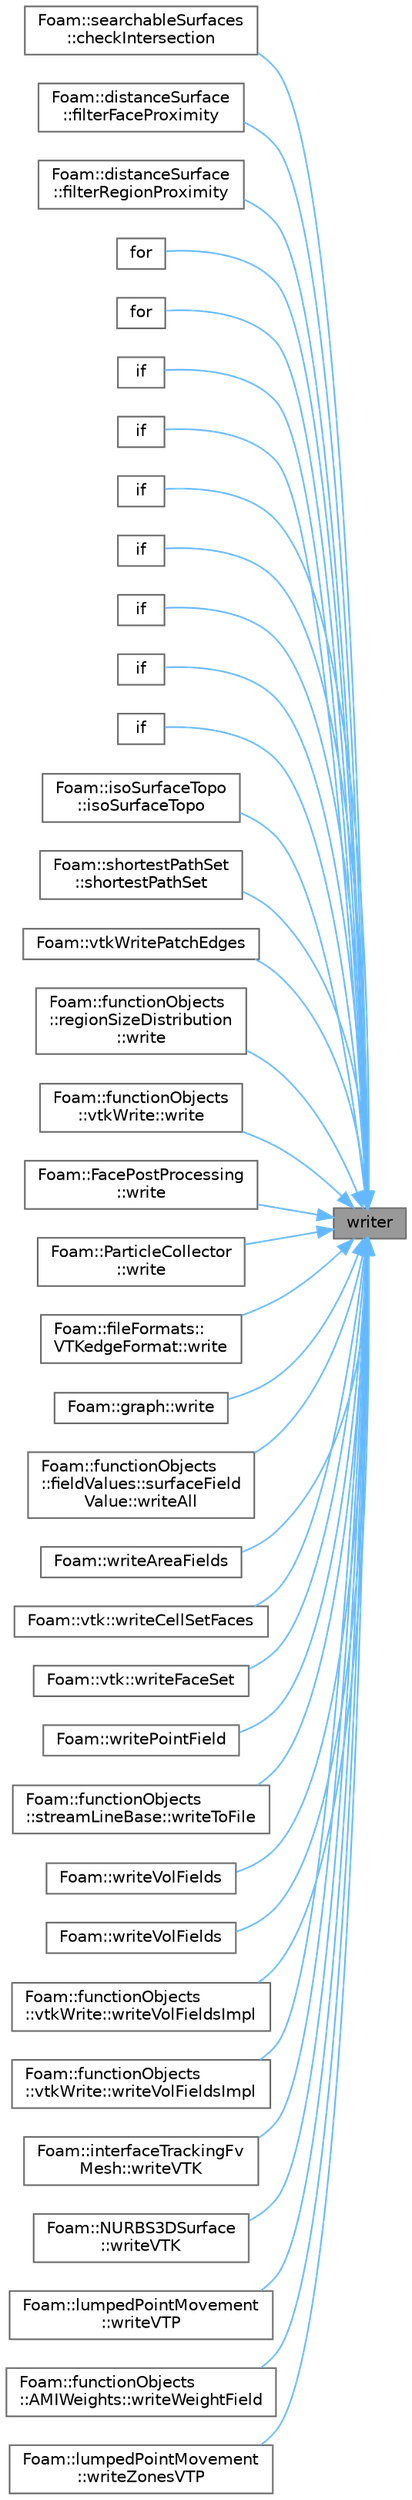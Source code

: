 digraph "writer"
{
 // LATEX_PDF_SIZE
  bgcolor="transparent";
  edge [fontname=Helvetica,fontsize=10,labelfontname=Helvetica,labelfontsize=10];
  node [fontname=Helvetica,fontsize=10,shape=box,height=0.2,width=0.4];
  rankdir="RL";
  Node1 [id="Node000001",label="writer",height=0.2,width=0.4,color="gray40", fillcolor="grey60", style="filled", fontcolor="black",tooltip=" "];
  Node1 -> Node2 [id="edge1_Node000001_Node000002",dir="back",color="steelblue1",style="solid",tooltip=" "];
  Node2 [id="Node000002",label="Foam::searchableSurfaces\l::checkIntersection",height=0.2,width=0.4,color="grey40", fillcolor="white", style="filled",URL="$classFoam_1_1searchableSurfaces.html#a3283074691c1cf3ab89349e10436da13",tooltip=" "];
  Node1 -> Node3 [id="edge2_Node000001_Node000003",dir="back",color="steelblue1",style="solid",tooltip=" "];
  Node3 [id="Node000003",label="Foam::distanceSurface\l::filterFaceProximity",height=0.2,width=0.4,color="grey40", fillcolor="white", style="filled",URL="$classFoam_1_1distanceSurface.html#a05ad6db6ac175c43c11411141ecc7653",tooltip=" "];
  Node1 -> Node4 [id="edge3_Node000001_Node000004",dir="back",color="steelblue1",style="solid",tooltip=" "];
  Node4 [id="Node000004",label="Foam::distanceSurface\l::filterRegionProximity",height=0.2,width=0.4,color="grey40", fillcolor="white", style="filled",URL="$classFoam_1_1distanceSurface.html#a270815836b789572d286ff87389019cd",tooltip=" "];
  Node1 -> Node5 [id="edge4_Node000001_Node000005",dir="back",color="steelblue1",style="solid",tooltip=" "];
  Node5 [id="Node000005",label="for",height=0.2,width=0.4,color="grey40", fillcolor="white", style="filled",URL="$convertProcessorPatches_8H.html#a9831daa47ab906d57fbbf61437bb2655",tooltip=" "];
  Node1 -> Node6 [id="edge5_Node000001_Node000006",dir="back",color="steelblue1",style="solid",tooltip=" "];
  Node6 [id="Node000006",label="for",height=0.2,width=0.4,color="grey40", fillcolor="white", style="filled",URL="$convertProcessorPatches_8H.html#a4b7c1d2363aedbe0f451742113febebd",tooltip=" "];
  Node1 -> Node7 [id="edge6_Node000001_Node000007",dir="back",color="steelblue1",style="solid",tooltip=" "];
  Node7 [id="Node000007",label="if",height=0.2,width=0.4,color="grey40", fillcolor="white", style="filled",URL="$convertSurfaceFields_8H.html#a81e748ade289457b75eea55fd4319104",tooltip=" "];
  Node1 -> Node8 [id="edge7_Node000001_Node000008",dir="back",color="steelblue1",style="solid",tooltip=" "];
  Node8 [id="Node000008",label="if",height=0.2,width=0.4,color="grey40", fillcolor="white", style="filled",URL="$foamToVTK_2convertAreaFields_8H.html#a6f277e5c2e8ef0b0eeb5e4dc10ba50e8",tooltip=" "];
  Node1 -> Node9 [id="edge8_Node000001_Node000009",dir="back",color="steelblue1",style="solid",tooltip=" "];
  Node9 [id="Node000009",label="if",height=0.2,width=0.4,color="grey40", fillcolor="white", style="filled",URL="$foamToVTK_2convertLagrangian_8H.html#a2ea68996ab7a8586ca968515b4de34c8",tooltip=" "];
  Node1 -> Node10 [id="edge9_Node000001_Node000010",dir="back",color="steelblue1",style="solid",tooltip=" "];
  Node10 [id="Node000010",label="if",height=0.2,width=0.4,color="grey40", fillcolor="white", style="filled",URL="$convertSurfaceFields_8H.html#a6bde4a1e80da8954743291a2aa189d2e",tooltip=" "];
  Node1 -> Node11 [id="edge10_Node000001_Node000011",dir="back",color="steelblue1",style="solid",tooltip=" "];
  Node11 [id="Node000011",label="if",height=0.2,width=0.4,color="grey40", fillcolor="white", style="filled",URL="$checkPatchTopology_8H.html#a4c5e1d5a8bd09f9d83e380986b646801",tooltip=" "];
  Node1 -> Node12 [id="edge11_Node000001_Node000012",dir="back",color="steelblue1",style="solid",tooltip=" "];
  Node12 [id="Node000012",label="if",height=0.2,width=0.4,color="grey40", fillcolor="white", style="filled",URL="$foamToVTK_2convertVolumeFields_8H.html#a4d350f5cf3a7f9961a5bb9bdfe70d35a",tooltip=" "];
  Node1 -> Node13 [id="edge12_Node000001_Node000013",dir="back",color="steelblue1",style="solid",tooltip=" "];
  Node13 [id="Node000013",label="if",height=0.2,width=0.4,color="grey40", fillcolor="white", style="filled",URL="$foamToVTK_2convertVolumeFields_8H.html#a02a1cf2d84cf4a50a3b13e9d554ecdea",tooltip=" "];
  Node1 -> Node14 [id="edge13_Node000001_Node000014",dir="back",color="steelblue1",style="solid",tooltip=" "];
  Node14 [id="Node000014",label="Foam::isoSurfaceTopo\l::isoSurfaceTopo",height=0.2,width=0.4,color="grey40", fillcolor="white", style="filled",URL="$classFoam_1_1isoSurfaceTopo.html#a9ed99df8160042c45cda78499502c31f",tooltip=" "];
  Node1 -> Node15 [id="edge14_Node000001_Node000015",dir="back",color="steelblue1",style="solid",tooltip=" "];
  Node15 [id="Node000015",label="Foam::shortestPathSet\l::shortestPathSet",height=0.2,width=0.4,color="grey40", fillcolor="white", style="filled",URL="$classFoam_1_1shortestPathSet.html#a32d23597893a3399f801bf09bcd76eaa",tooltip=" "];
  Node1 -> Node16 [id="edge15_Node000001_Node000016",dir="back",color="steelblue1",style="solid",tooltip=" "];
  Node16 [id="Node000016",label="Foam::vtkWritePatchEdges",height=0.2,width=0.4,color="grey40", fillcolor="white", style="filled",URL="$namespaceFoam.html#a4cc56bae7c6b4ae02b9a35614336b8ea",tooltip=" "];
  Node1 -> Node17 [id="edge16_Node000001_Node000017",dir="back",color="steelblue1",style="solid",tooltip=" "];
  Node17 [id="Node000017",label="Foam::functionObjects\l::regionSizeDistribution\l::write",height=0.2,width=0.4,color="grey40", fillcolor="white", style="filled",URL="$classFoam_1_1functionObjects_1_1regionSizeDistribution.html#ae8f6374e29a250261b3979bbd6e5cb40",tooltip=" "];
  Node1 -> Node18 [id="edge17_Node000001_Node000018",dir="back",color="steelblue1",style="solid",tooltip=" "];
  Node18 [id="Node000018",label="Foam::functionObjects\l::vtkWrite::write",height=0.2,width=0.4,color="grey40", fillcolor="white", style="filled",URL="$classFoam_1_1functionObjects_1_1vtkWrite.html#ae8f6374e29a250261b3979bbd6e5cb40",tooltip=" "];
  Node1 -> Node19 [id="edge18_Node000001_Node000019",dir="back",color="steelblue1",style="solid",tooltip=" "];
  Node19 [id="Node000019",label="Foam::FacePostProcessing\l::write",height=0.2,width=0.4,color="grey40", fillcolor="white", style="filled",URL="$classFoam_1_1FacePostProcessing.html#aac759501cf6c7895a70eecbef0226ae1",tooltip=" "];
  Node1 -> Node20 [id="edge19_Node000001_Node000020",dir="back",color="steelblue1",style="solid",tooltip=" "];
  Node20 [id="Node000020",label="Foam::ParticleCollector\l::write",height=0.2,width=0.4,color="grey40", fillcolor="white", style="filled",URL="$classFoam_1_1ParticleCollector.html#aac759501cf6c7895a70eecbef0226ae1",tooltip=" "];
  Node1 -> Node21 [id="edge20_Node000001_Node000021",dir="back",color="steelblue1",style="solid",tooltip=" "];
  Node21 [id="Node000021",label="Foam::fileFormats::\lVTKedgeFormat::write",height=0.2,width=0.4,color="grey40", fillcolor="white", style="filled",URL="$classFoam_1_1fileFormats_1_1VTKedgeFormat.html#af2efd70fe10200fd1d7674136c937b2d",tooltip=" "];
  Node1 -> Node22 [id="edge21_Node000001_Node000022",dir="back",color="steelblue1",style="solid",tooltip=" "];
  Node22 [id="Node000022",label="Foam::graph::write",height=0.2,width=0.4,color="grey40", fillcolor="white", style="filled",URL="$classFoam_1_1graph.html#a0aa010598d743ca0324ea746c6098a10",tooltip=" "];
  Node1 -> Node23 [id="edge22_Node000001_Node000023",dir="back",color="steelblue1",style="solid",tooltip=" "];
  Node23 [id="Node000023",label="Foam::functionObjects\l::fieldValues::surfaceField\lValue::writeAll",height=0.2,width=0.4,color="grey40", fillcolor="white", style="filled",URL="$classFoam_1_1functionObjects_1_1fieldValues_1_1surfaceFieldValue.html#ac463ae9069092ac86f439078d46ce548",tooltip=" "];
  Node1 -> Node24 [id="edge23_Node000001_Node000024",dir="back",color="steelblue1",style="solid",tooltip=" "];
  Node24 [id="Node000024",label="Foam::writeAreaFields",height=0.2,width=0.4,color="grey40", fillcolor="white", style="filled",URL="$namespaceFoam.html#aed744837a68e218d91d681bafeaf66bc",tooltip=" "];
  Node1 -> Node25 [id="edge24_Node000001_Node000025",dir="back",color="steelblue1",style="solid",tooltip=" "];
  Node25 [id="Node000025",label="Foam::vtk::writeCellSetFaces",height=0.2,width=0.4,color="grey40", fillcolor="white", style="filled",URL="$namespaceFoam_1_1vtk.html#a9693cddd70185e4755223d2a8a834520",tooltip=" "];
  Node1 -> Node26 [id="edge25_Node000001_Node000026",dir="back",color="steelblue1",style="solid",tooltip=" "];
  Node26 [id="Node000026",label="Foam::vtk::writeFaceSet",height=0.2,width=0.4,color="grey40", fillcolor="white", style="filled",URL="$namespaceFoam_1_1vtk.html#a142c390e020c87e08707e8928becde75",tooltip=" "];
  Node1 -> Node27 [id="edge26_Node000001_Node000027",dir="back",color="steelblue1",style="solid",tooltip=" "];
  Node27 [id="Node000027",label="Foam::writePointField",height=0.2,width=0.4,color="grey40", fillcolor="white", style="filled",URL="$namespaceFoam.html#ac22a5c02e824ae4d3b65366e14c5ff72",tooltip=" "];
  Node1 -> Node28 [id="edge27_Node000001_Node000028",dir="back",color="steelblue1",style="solid",tooltip=" "];
  Node28 [id="Node000028",label="Foam::functionObjects\l::streamLineBase::writeToFile",height=0.2,width=0.4,color="grey40", fillcolor="white", style="filled",URL="$classFoam_1_1functionObjects_1_1streamLineBase.html#a9ceb80eef1c78f8b02d65f471e74db92",tooltip=" "];
  Node1 -> Node29 [id="edge28_Node000001_Node000029",dir="back",color="steelblue1",style="solid",tooltip=" "];
  Node29 [id="Node000029",label="Foam::writeVolFields",height=0.2,width=0.4,color="grey40", fillcolor="white", style="filled",URL="$namespaceFoam.html#aab25d7637ef303316be88fc901122403",tooltip=" "];
  Node1 -> Node30 [id="edge29_Node000001_Node000030",dir="back",color="steelblue1",style="solid",tooltip=" "];
  Node30 [id="Node000030",label="Foam::writeVolFields",height=0.2,width=0.4,color="grey40", fillcolor="white", style="filled",URL="$namespaceFoam.html#afa7c68c33eabc87a25253212c4d1a34a",tooltip=" "];
  Node1 -> Node31 [id="edge30_Node000001_Node000031",dir="back",color="steelblue1",style="solid",tooltip=" "];
  Node31 [id="Node000031",label="Foam::functionObjects\l::vtkWrite::writeVolFieldsImpl",height=0.2,width=0.4,color="grey40", fillcolor="white", style="filled",URL="$classFoam_1_1functionObjects_1_1vtkWrite.html#a2a46f7b63f8e70984270e120d39a4749",tooltip=" "];
  Node1 -> Node32 [id="edge31_Node000001_Node000032",dir="back",color="steelblue1",style="solid",tooltip=" "];
  Node32 [id="Node000032",label="Foam::functionObjects\l::vtkWrite::writeVolFieldsImpl",height=0.2,width=0.4,color="grey40", fillcolor="white", style="filled",URL="$classFoam_1_1functionObjects_1_1vtkWrite.html#afec9d801df90322f7ce78b15bc16a064",tooltip=" "];
  Node1 -> Node33 [id="edge32_Node000001_Node000033",dir="back",color="steelblue1",style="solid",tooltip=" "];
  Node33 [id="Node000033",label="Foam::interfaceTrackingFv\lMesh::writeVTK",height=0.2,width=0.4,color="grey40", fillcolor="white", style="filled",URL="$classFoam_1_1interfaceTrackingFvMesh.html#a5902a0a1f5f746a2c9f02dcd34062c6d",tooltip=" "];
  Node1 -> Node34 [id="edge33_Node000001_Node000034",dir="back",color="steelblue1",style="solid",tooltip=" "];
  Node34 [id="Node000034",label="Foam::NURBS3DSurface\l::writeVTK",height=0.2,width=0.4,color="grey40", fillcolor="white", style="filled",URL="$classFoam_1_1NURBS3DSurface.html#a268bfed46bf54222b30e69d40b5c5ab9",tooltip=" "];
  Node1 -> Node35 [id="edge34_Node000001_Node000035",dir="back",color="steelblue1",style="solid",tooltip=" "];
  Node35 [id="Node000035",label="Foam::lumpedPointMovement\l::writeVTP",height=0.2,width=0.4,color="grey40", fillcolor="white", style="filled",URL="$classFoam_1_1lumpedPointMovement.html#a90382379d83dcb38671e66dbe5cfd347",tooltip=" "];
  Node1 -> Node36 [id="edge35_Node000001_Node000036",dir="back",color="steelblue1",style="solid",tooltip=" "];
  Node36 [id="Node000036",label="Foam::functionObjects\l::AMIWeights::writeWeightField",height=0.2,width=0.4,color="grey40", fillcolor="white", style="filled",URL="$classFoam_1_1functionObjects_1_1AMIWeights.html#a388e6da2c55df36460629e91097f0df3",tooltip=" "];
  Node1 -> Node37 [id="edge36_Node000001_Node000037",dir="back",color="steelblue1",style="solid",tooltip=" "];
  Node37 [id="Node000037",label="Foam::lumpedPointMovement\l::writeZonesVTP",height=0.2,width=0.4,color="grey40", fillcolor="white", style="filled",URL="$classFoam_1_1lumpedPointMovement.html#ac82f619359a9710c9b9fc229e5f32e60",tooltip=" "];
}
